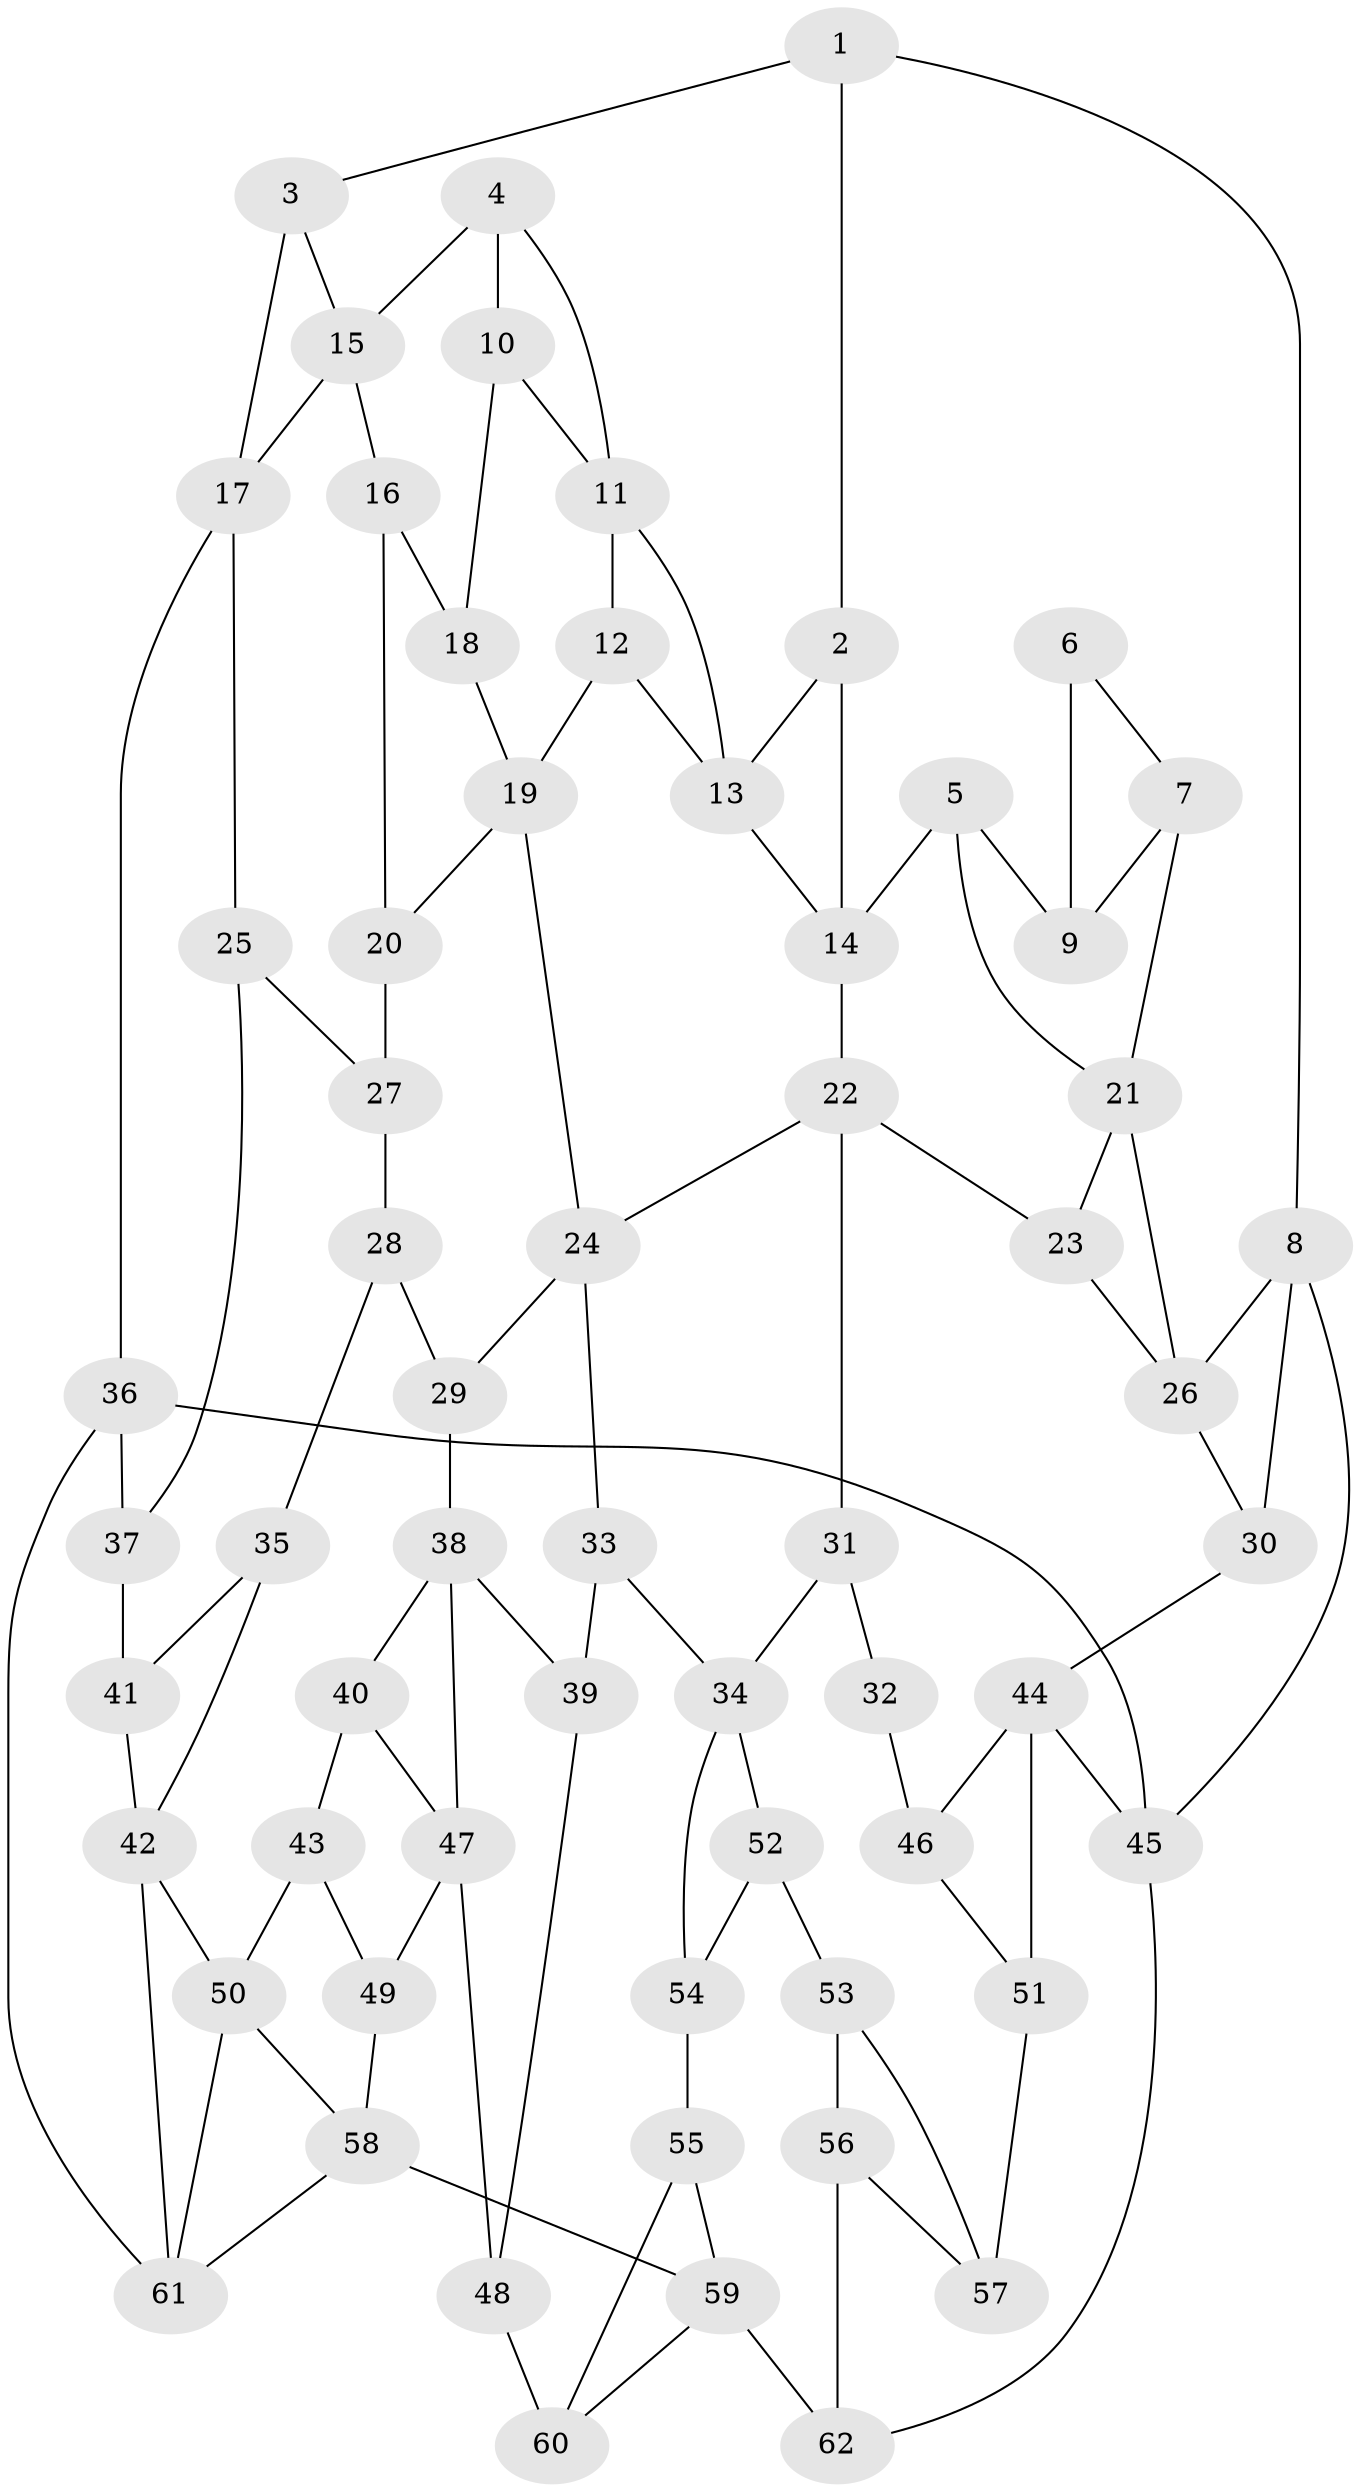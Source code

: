 // original degree distribution, {3: 0.04807692307692308, 4: 0.2403846153846154, 5: 0.4519230769230769, 6: 0.25961538461538464}
// Generated by graph-tools (version 1.1) at 2025/38/03/04/25 23:38:29]
// undirected, 62 vertices, 103 edges
graph export_dot {
  node [color=gray90,style=filled];
  1;
  2;
  3;
  4;
  5;
  6;
  7;
  8;
  9;
  10;
  11;
  12;
  13;
  14;
  15;
  16;
  17;
  18;
  19;
  20;
  21;
  22;
  23;
  24;
  25;
  26;
  27;
  28;
  29;
  30;
  31;
  32;
  33;
  34;
  35;
  36;
  37;
  38;
  39;
  40;
  41;
  42;
  43;
  44;
  45;
  46;
  47;
  48;
  49;
  50;
  51;
  52;
  53;
  54;
  55;
  56;
  57;
  58;
  59;
  60;
  61;
  62;
  1 -- 2 [weight=1.0];
  1 -- 3 [weight=1.0];
  1 -- 8 [weight=1.0];
  2 -- 13 [weight=1.0];
  2 -- 14 [weight=1.0];
  3 -- 15 [weight=1.0];
  3 -- 17 [weight=2.0];
  4 -- 10 [weight=1.0];
  4 -- 11 [weight=1.0];
  4 -- 15 [weight=1.0];
  5 -- 9 [weight=1.0];
  5 -- 14 [weight=1.0];
  5 -- 21 [weight=1.0];
  6 -- 7 [weight=1.0];
  6 -- 9 [weight=2.0];
  7 -- 9 [weight=1.0];
  7 -- 21 [weight=1.0];
  8 -- 26 [weight=1.0];
  8 -- 30 [weight=1.0];
  8 -- 45 [weight=1.0];
  10 -- 11 [weight=1.0];
  10 -- 18 [weight=2.0];
  11 -- 12 [weight=1.0];
  11 -- 13 [weight=1.0];
  12 -- 13 [weight=1.0];
  12 -- 19 [weight=1.0];
  13 -- 14 [weight=1.0];
  14 -- 22 [weight=1.0];
  15 -- 16 [weight=1.0];
  15 -- 17 [weight=1.0];
  16 -- 18 [weight=1.0];
  16 -- 20 [weight=1.0];
  17 -- 25 [weight=1.0];
  17 -- 36 [weight=1.0];
  18 -- 19 [weight=1.0];
  19 -- 20 [weight=1.0];
  19 -- 24 [weight=1.0];
  20 -- 27 [weight=2.0];
  21 -- 23 [weight=1.0];
  21 -- 26 [weight=1.0];
  22 -- 23 [weight=1.0];
  22 -- 24 [weight=1.0];
  22 -- 31 [weight=1.0];
  23 -- 26 [weight=1.0];
  24 -- 29 [weight=1.0];
  24 -- 33 [weight=1.0];
  25 -- 27 [weight=1.0];
  25 -- 37 [weight=1.0];
  26 -- 30 [weight=1.0];
  27 -- 28 [weight=1.0];
  28 -- 29 [weight=1.0];
  28 -- 35 [weight=1.0];
  29 -- 38 [weight=1.0];
  30 -- 44 [weight=1.0];
  31 -- 32 [weight=1.0];
  31 -- 34 [weight=1.0];
  32 -- 46 [weight=2.0];
  33 -- 34 [weight=1.0];
  33 -- 39 [weight=1.0];
  34 -- 52 [weight=1.0];
  34 -- 54 [weight=1.0];
  35 -- 41 [weight=1.0];
  35 -- 42 [weight=1.0];
  36 -- 37 [weight=1.0];
  36 -- 45 [weight=1.0];
  36 -- 61 [weight=1.0];
  37 -- 41 [weight=2.0];
  38 -- 39 [weight=1.0];
  38 -- 40 [weight=1.0];
  38 -- 47 [weight=1.0];
  39 -- 48 [weight=1.0];
  40 -- 43 [weight=2.0];
  40 -- 47 [weight=1.0];
  41 -- 42 [weight=1.0];
  42 -- 50 [weight=1.0];
  42 -- 61 [weight=1.0];
  43 -- 49 [weight=1.0];
  43 -- 50 [weight=1.0];
  44 -- 45 [weight=1.0];
  44 -- 46 [weight=1.0];
  44 -- 51 [weight=1.0];
  45 -- 62 [weight=1.0];
  46 -- 51 [weight=1.0];
  47 -- 48 [weight=1.0];
  47 -- 49 [weight=1.0];
  48 -- 60 [weight=2.0];
  49 -- 58 [weight=1.0];
  50 -- 58 [weight=1.0];
  50 -- 61 [weight=1.0];
  51 -- 57 [weight=2.0];
  52 -- 53 [weight=1.0];
  52 -- 54 [weight=1.0];
  53 -- 56 [weight=1.0];
  53 -- 57 [weight=1.0];
  54 -- 55 [weight=2.0];
  55 -- 59 [weight=1.0];
  55 -- 60 [weight=1.0];
  56 -- 57 [weight=1.0];
  56 -- 62 [weight=2.0];
  58 -- 59 [weight=1.0];
  58 -- 61 [weight=1.0];
  59 -- 60 [weight=1.0];
  59 -- 62 [weight=1.0];
}
